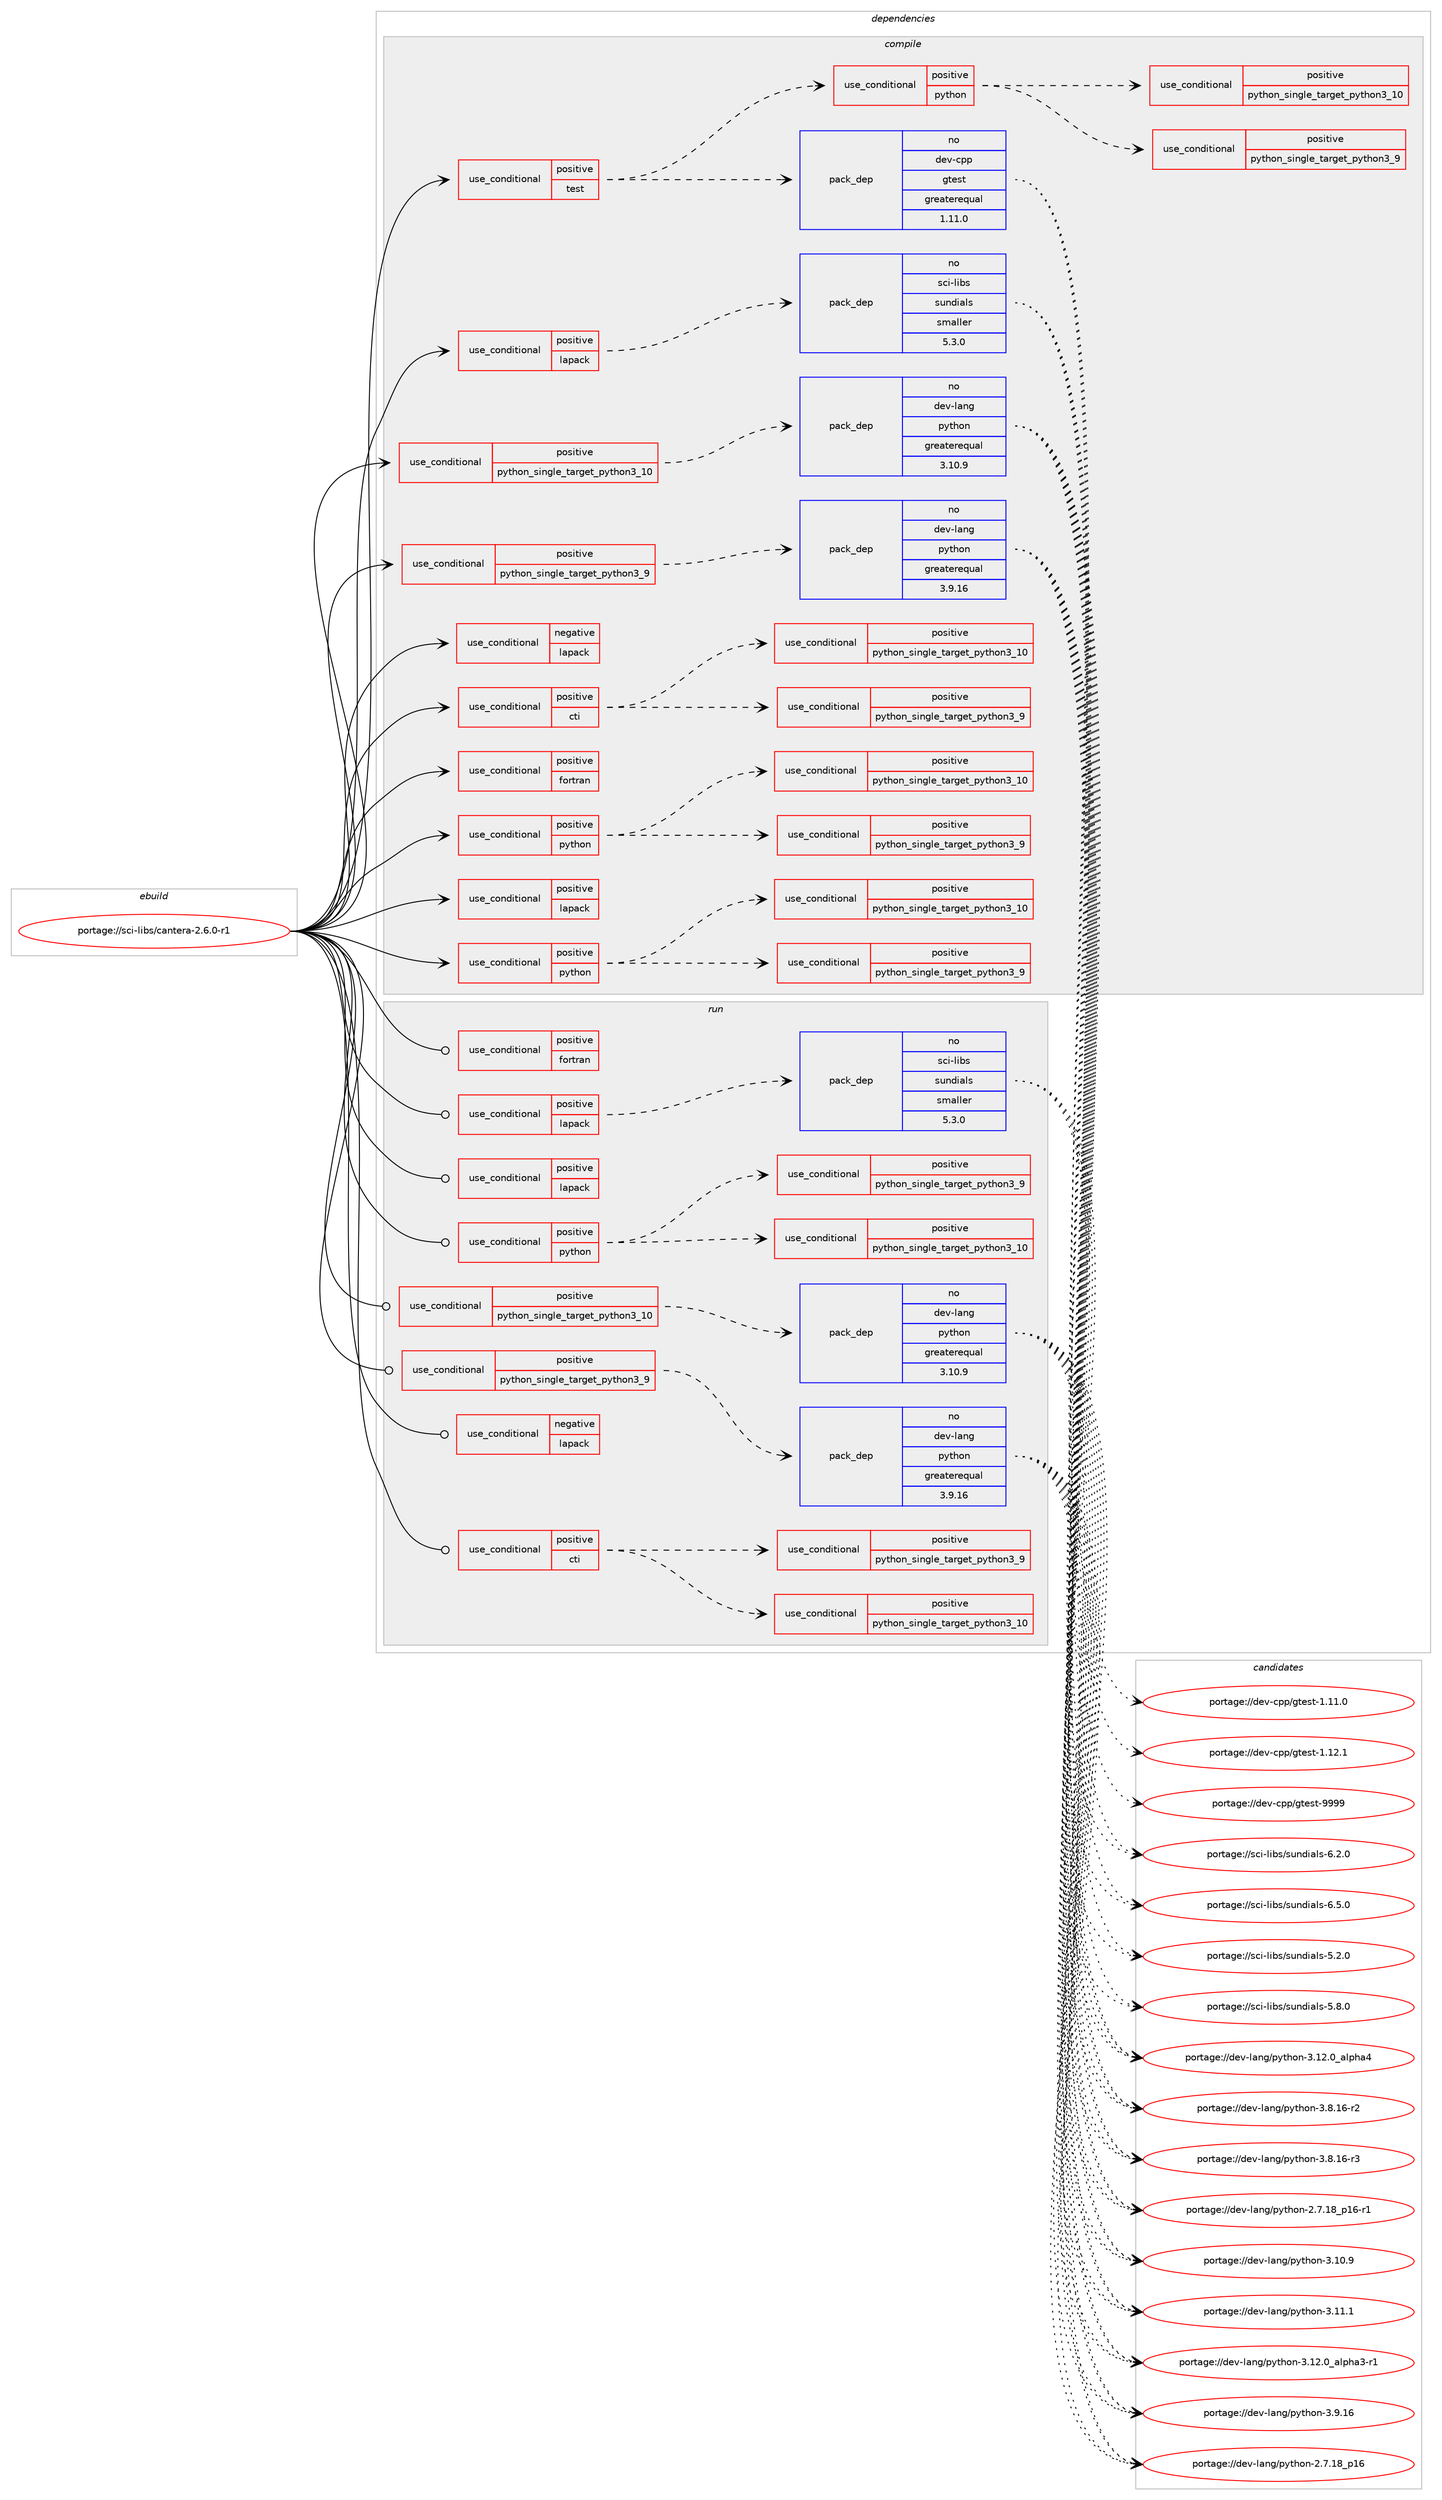 digraph prolog {

# *************
# Graph options
# *************

newrank=true;
concentrate=true;
compound=true;
graph [rankdir=LR,fontname=Helvetica,fontsize=10,ranksep=1.5];#, ranksep=2.5, nodesep=0.2];
edge  [arrowhead=vee];
node  [fontname=Helvetica,fontsize=10];

# **********
# The ebuild
# **********

subgraph cluster_leftcol {
color=gray;
rank=same;
label=<<i>ebuild</i>>;
id [label="portage://sci-libs/cantera-2.6.0-r1", color=red, width=4, href="../sci-libs/cantera-2.6.0-r1.svg"];
}

# ****************
# The dependencies
# ****************

subgraph cluster_midcol {
color=gray;
label=<<i>dependencies</i>>;
subgraph cluster_compile {
fillcolor="#eeeeee";
style=filled;
label=<<i>compile</i>>;
subgraph cond2057 {
dependency3161 [label=<<TABLE BORDER="0" CELLBORDER="1" CELLSPACING="0" CELLPADDING="4"><TR><TD ROWSPAN="3" CELLPADDING="10">use_conditional</TD></TR><TR><TD>negative</TD></TR><TR><TD>lapack</TD></TR></TABLE>>, shape=none, color=red];
# *** BEGIN UNKNOWN DEPENDENCY TYPE (TODO) ***
# dependency3161 -> package_dependency(portage://sci-libs/cantera-2.6.0-r1,install,no,sci-libs,sundials,none,[,,],[slot(0),equal],[])
# *** END UNKNOWN DEPENDENCY TYPE (TODO) ***

}
id:e -> dependency3161:w [weight=20,style="solid",arrowhead="vee"];
subgraph cond2058 {
dependency3162 [label=<<TABLE BORDER="0" CELLBORDER="1" CELLSPACING="0" CELLPADDING="4"><TR><TD ROWSPAN="3" CELLPADDING="10">use_conditional</TD></TR><TR><TD>positive</TD></TR><TR><TD>cti</TD></TR></TABLE>>, shape=none, color=red];
subgraph cond2059 {
dependency3163 [label=<<TABLE BORDER="0" CELLBORDER="1" CELLSPACING="0" CELLPADDING="4"><TR><TD ROWSPAN="3" CELLPADDING="10">use_conditional</TD></TR><TR><TD>positive</TD></TR><TR><TD>python_single_target_python3_9</TD></TR></TABLE>>, shape=none, color=red];
# *** BEGIN UNKNOWN DEPENDENCY TYPE (TODO) ***
# dependency3163 -> package_dependency(portage://sci-libs/cantera-2.6.0-r1,install,no,dev-python,ruamel-yaml,none,[,,],[],[use(enable(python_targets_python3_9),negative)])
# *** END UNKNOWN DEPENDENCY TYPE (TODO) ***

}
dependency3162:e -> dependency3163:w [weight=20,style="dashed",arrowhead="vee"];
subgraph cond2060 {
dependency3164 [label=<<TABLE BORDER="0" CELLBORDER="1" CELLSPACING="0" CELLPADDING="4"><TR><TD ROWSPAN="3" CELLPADDING="10">use_conditional</TD></TR><TR><TD>positive</TD></TR><TR><TD>python_single_target_python3_10</TD></TR></TABLE>>, shape=none, color=red];
# *** BEGIN UNKNOWN DEPENDENCY TYPE (TODO) ***
# dependency3164 -> package_dependency(portage://sci-libs/cantera-2.6.0-r1,install,no,dev-python,ruamel-yaml,none,[,,],[],[use(enable(python_targets_python3_10),negative)])
# *** END UNKNOWN DEPENDENCY TYPE (TODO) ***

}
dependency3162:e -> dependency3164:w [weight=20,style="dashed",arrowhead="vee"];
}
id:e -> dependency3162:w [weight=20,style="solid",arrowhead="vee"];
subgraph cond2061 {
dependency3165 [label=<<TABLE BORDER="0" CELLBORDER="1" CELLSPACING="0" CELLPADDING="4"><TR><TD ROWSPAN="3" CELLPADDING="10">use_conditional</TD></TR><TR><TD>positive</TD></TR><TR><TD>fortran</TD></TR></TABLE>>, shape=none, color=red];
# *** BEGIN UNKNOWN DEPENDENCY TYPE (TODO) ***
# dependency3165 -> package_dependency(portage://sci-libs/cantera-2.6.0-r1,install,no,virtual,fortran,none,[,,],[],[])
# *** END UNKNOWN DEPENDENCY TYPE (TODO) ***

}
id:e -> dependency3165:w [weight=20,style="solid",arrowhead="vee"];
subgraph cond2062 {
dependency3166 [label=<<TABLE BORDER="0" CELLBORDER="1" CELLSPACING="0" CELLPADDING="4"><TR><TD ROWSPAN="3" CELLPADDING="10">use_conditional</TD></TR><TR><TD>positive</TD></TR><TR><TD>lapack</TD></TR></TABLE>>, shape=none, color=red];
subgraph pack1070 {
dependency3167 [label=<<TABLE BORDER="0" CELLBORDER="1" CELLSPACING="0" CELLPADDING="4" WIDTH="220"><TR><TD ROWSPAN="6" CELLPADDING="30">pack_dep</TD></TR><TR><TD WIDTH="110">no</TD></TR><TR><TD>sci-libs</TD></TR><TR><TD>sundials</TD></TR><TR><TD>smaller</TD></TR><TR><TD>5.3.0</TD></TR></TABLE>>, shape=none, color=blue];
}
dependency3166:e -> dependency3167:w [weight=20,style="dashed",arrowhead="vee"];
}
id:e -> dependency3166:w [weight=20,style="solid",arrowhead="vee"];
subgraph cond2063 {
dependency3168 [label=<<TABLE BORDER="0" CELLBORDER="1" CELLSPACING="0" CELLPADDING="4"><TR><TD ROWSPAN="3" CELLPADDING="10">use_conditional</TD></TR><TR><TD>positive</TD></TR><TR><TD>lapack</TD></TR></TABLE>>, shape=none, color=red];
# *** BEGIN UNKNOWN DEPENDENCY TYPE (TODO) ***
# dependency3168 -> package_dependency(portage://sci-libs/cantera-2.6.0-r1,install,no,virtual,lapack,none,[,,],[],[])
# *** END UNKNOWN DEPENDENCY TYPE (TODO) ***

}
id:e -> dependency3168:w [weight=20,style="solid",arrowhead="vee"];
subgraph cond2064 {
dependency3169 [label=<<TABLE BORDER="0" CELLBORDER="1" CELLSPACING="0" CELLPADDING="4"><TR><TD ROWSPAN="3" CELLPADDING="10">use_conditional</TD></TR><TR><TD>positive</TD></TR><TR><TD>python</TD></TR></TABLE>>, shape=none, color=red];
subgraph cond2065 {
dependency3170 [label=<<TABLE BORDER="0" CELLBORDER="1" CELLSPACING="0" CELLPADDING="4"><TR><TD ROWSPAN="3" CELLPADDING="10">use_conditional</TD></TR><TR><TD>positive</TD></TR><TR><TD>python_single_target_python3_9</TD></TR></TABLE>>, shape=none, color=red];
# *** BEGIN UNKNOWN DEPENDENCY TYPE (TODO) ***
# dependency3170 -> package_dependency(portage://sci-libs/cantera-2.6.0-r1,install,no,dev-python,cython,none,[,,],[],[use(enable(python_targets_python3_9),negative)])
# *** END UNKNOWN DEPENDENCY TYPE (TODO) ***

# *** BEGIN UNKNOWN DEPENDENCY TYPE (TODO) ***
# dependency3170 -> package_dependency(portage://sci-libs/cantera-2.6.0-r1,install,no,dev-python,pip,none,[,,],[],[use(enable(python_targets_python3_9),negative)])
# *** END UNKNOWN DEPENDENCY TYPE (TODO) ***

}
dependency3169:e -> dependency3170:w [weight=20,style="dashed",arrowhead="vee"];
subgraph cond2066 {
dependency3171 [label=<<TABLE BORDER="0" CELLBORDER="1" CELLSPACING="0" CELLPADDING="4"><TR><TD ROWSPAN="3" CELLPADDING="10">use_conditional</TD></TR><TR><TD>positive</TD></TR><TR><TD>python_single_target_python3_10</TD></TR></TABLE>>, shape=none, color=red];
# *** BEGIN UNKNOWN DEPENDENCY TYPE (TODO) ***
# dependency3171 -> package_dependency(portage://sci-libs/cantera-2.6.0-r1,install,no,dev-python,cython,none,[,,],[],[use(enable(python_targets_python3_10),negative)])
# *** END UNKNOWN DEPENDENCY TYPE (TODO) ***

# *** BEGIN UNKNOWN DEPENDENCY TYPE (TODO) ***
# dependency3171 -> package_dependency(portage://sci-libs/cantera-2.6.0-r1,install,no,dev-python,pip,none,[,,],[],[use(enable(python_targets_python3_10),negative)])
# *** END UNKNOWN DEPENDENCY TYPE (TODO) ***

}
dependency3169:e -> dependency3171:w [weight=20,style="dashed",arrowhead="vee"];
}
id:e -> dependency3169:w [weight=20,style="solid",arrowhead="vee"];
subgraph cond2067 {
dependency3172 [label=<<TABLE BORDER="0" CELLBORDER="1" CELLSPACING="0" CELLPADDING="4"><TR><TD ROWSPAN="3" CELLPADDING="10">use_conditional</TD></TR><TR><TD>positive</TD></TR><TR><TD>python</TD></TR></TABLE>>, shape=none, color=red];
subgraph cond2068 {
dependency3173 [label=<<TABLE BORDER="0" CELLBORDER="1" CELLSPACING="0" CELLPADDING="4"><TR><TD ROWSPAN="3" CELLPADDING="10">use_conditional</TD></TR><TR><TD>positive</TD></TR><TR><TD>python_single_target_python3_9</TD></TR></TABLE>>, shape=none, color=red];
# *** BEGIN UNKNOWN DEPENDENCY TYPE (TODO) ***
# dependency3173 -> package_dependency(portage://sci-libs/cantera-2.6.0-r1,install,no,dev-python,numpy,none,[,,],[],[use(enable(python_targets_python3_9),negative)])
# *** END UNKNOWN DEPENDENCY TYPE (TODO) ***

}
dependency3172:e -> dependency3173:w [weight=20,style="dashed",arrowhead="vee"];
subgraph cond2069 {
dependency3174 [label=<<TABLE BORDER="0" CELLBORDER="1" CELLSPACING="0" CELLPADDING="4"><TR><TD ROWSPAN="3" CELLPADDING="10">use_conditional</TD></TR><TR><TD>positive</TD></TR><TR><TD>python_single_target_python3_10</TD></TR></TABLE>>, shape=none, color=red];
# *** BEGIN UNKNOWN DEPENDENCY TYPE (TODO) ***
# dependency3174 -> package_dependency(portage://sci-libs/cantera-2.6.0-r1,install,no,dev-python,numpy,none,[,,],[],[use(enable(python_targets_python3_10),negative)])
# *** END UNKNOWN DEPENDENCY TYPE (TODO) ***

}
dependency3172:e -> dependency3174:w [weight=20,style="dashed",arrowhead="vee"];
}
id:e -> dependency3172:w [weight=20,style="solid",arrowhead="vee"];
subgraph cond2070 {
dependency3175 [label=<<TABLE BORDER="0" CELLBORDER="1" CELLSPACING="0" CELLPADDING="4"><TR><TD ROWSPAN="3" CELLPADDING="10">use_conditional</TD></TR><TR><TD>positive</TD></TR><TR><TD>python_single_target_python3_10</TD></TR></TABLE>>, shape=none, color=red];
subgraph pack1071 {
dependency3176 [label=<<TABLE BORDER="0" CELLBORDER="1" CELLSPACING="0" CELLPADDING="4" WIDTH="220"><TR><TD ROWSPAN="6" CELLPADDING="30">pack_dep</TD></TR><TR><TD WIDTH="110">no</TD></TR><TR><TD>dev-lang</TD></TR><TR><TD>python</TD></TR><TR><TD>greaterequal</TD></TR><TR><TD>3.10.9</TD></TR></TABLE>>, shape=none, color=blue];
}
dependency3175:e -> dependency3176:w [weight=20,style="dashed",arrowhead="vee"];
}
id:e -> dependency3175:w [weight=20,style="solid",arrowhead="vee"];
subgraph cond2071 {
dependency3177 [label=<<TABLE BORDER="0" CELLBORDER="1" CELLSPACING="0" CELLPADDING="4"><TR><TD ROWSPAN="3" CELLPADDING="10">use_conditional</TD></TR><TR><TD>positive</TD></TR><TR><TD>python_single_target_python3_9</TD></TR></TABLE>>, shape=none, color=red];
subgraph pack1072 {
dependency3178 [label=<<TABLE BORDER="0" CELLBORDER="1" CELLSPACING="0" CELLPADDING="4" WIDTH="220"><TR><TD ROWSPAN="6" CELLPADDING="30">pack_dep</TD></TR><TR><TD WIDTH="110">no</TD></TR><TR><TD>dev-lang</TD></TR><TR><TD>python</TD></TR><TR><TD>greaterequal</TD></TR><TR><TD>3.9.16</TD></TR></TABLE>>, shape=none, color=blue];
}
dependency3177:e -> dependency3178:w [weight=20,style="dashed",arrowhead="vee"];
}
id:e -> dependency3177:w [weight=20,style="solid",arrowhead="vee"];
subgraph cond2072 {
dependency3179 [label=<<TABLE BORDER="0" CELLBORDER="1" CELLSPACING="0" CELLPADDING="4"><TR><TD ROWSPAN="3" CELLPADDING="10">use_conditional</TD></TR><TR><TD>positive</TD></TR><TR><TD>test</TD></TR></TABLE>>, shape=none, color=red];
subgraph pack1073 {
dependency3180 [label=<<TABLE BORDER="0" CELLBORDER="1" CELLSPACING="0" CELLPADDING="4" WIDTH="220"><TR><TD ROWSPAN="6" CELLPADDING="30">pack_dep</TD></TR><TR><TD WIDTH="110">no</TD></TR><TR><TD>dev-cpp</TD></TR><TR><TD>gtest</TD></TR><TR><TD>greaterequal</TD></TR><TR><TD>1.11.0</TD></TR></TABLE>>, shape=none, color=blue];
}
dependency3179:e -> dependency3180:w [weight=20,style="dashed",arrowhead="vee"];
subgraph cond2073 {
dependency3181 [label=<<TABLE BORDER="0" CELLBORDER="1" CELLSPACING="0" CELLPADDING="4"><TR><TD ROWSPAN="3" CELLPADDING="10">use_conditional</TD></TR><TR><TD>positive</TD></TR><TR><TD>python</TD></TR></TABLE>>, shape=none, color=red];
subgraph cond2074 {
dependency3182 [label=<<TABLE BORDER="0" CELLBORDER="1" CELLSPACING="0" CELLPADDING="4"><TR><TD ROWSPAN="3" CELLPADDING="10">use_conditional</TD></TR><TR><TD>positive</TD></TR><TR><TD>python_single_target_python3_9</TD></TR></TABLE>>, shape=none, color=red];
# *** BEGIN UNKNOWN DEPENDENCY TYPE (TODO) ***
# dependency3182 -> package_dependency(portage://sci-libs/cantera-2.6.0-r1,install,no,dev-python,h5py,none,[,,],[],[use(enable(python_targets_python3_9),negative)])
# *** END UNKNOWN DEPENDENCY TYPE (TODO) ***

# *** BEGIN UNKNOWN DEPENDENCY TYPE (TODO) ***
# dependency3182 -> package_dependency(portage://sci-libs/cantera-2.6.0-r1,install,no,dev-python,pandas,none,[,,],[],[use(enable(python_targets_python3_9),negative)])
# *** END UNKNOWN DEPENDENCY TYPE (TODO) ***

# *** BEGIN UNKNOWN DEPENDENCY TYPE (TODO) ***
# dependency3182 -> package_dependency(portage://sci-libs/cantera-2.6.0-r1,install,no,dev-python,pytest,none,[,,],[],[use(enable(python_targets_python3_9),negative)])
# *** END UNKNOWN DEPENDENCY TYPE (TODO) ***

# *** BEGIN UNKNOWN DEPENDENCY TYPE (TODO) ***
# dependency3182 -> package_dependency(portage://sci-libs/cantera-2.6.0-r1,install,no,dev-python,scipy,none,[,,],[],[use(enable(python_targets_python3_9),negative)])
# *** END UNKNOWN DEPENDENCY TYPE (TODO) ***

}
dependency3181:e -> dependency3182:w [weight=20,style="dashed",arrowhead="vee"];
subgraph cond2075 {
dependency3183 [label=<<TABLE BORDER="0" CELLBORDER="1" CELLSPACING="0" CELLPADDING="4"><TR><TD ROWSPAN="3" CELLPADDING="10">use_conditional</TD></TR><TR><TD>positive</TD></TR><TR><TD>python_single_target_python3_10</TD></TR></TABLE>>, shape=none, color=red];
# *** BEGIN UNKNOWN DEPENDENCY TYPE (TODO) ***
# dependency3183 -> package_dependency(portage://sci-libs/cantera-2.6.0-r1,install,no,dev-python,h5py,none,[,,],[],[use(enable(python_targets_python3_10),negative)])
# *** END UNKNOWN DEPENDENCY TYPE (TODO) ***

# *** BEGIN UNKNOWN DEPENDENCY TYPE (TODO) ***
# dependency3183 -> package_dependency(portage://sci-libs/cantera-2.6.0-r1,install,no,dev-python,pandas,none,[,,],[],[use(enable(python_targets_python3_10),negative)])
# *** END UNKNOWN DEPENDENCY TYPE (TODO) ***

# *** BEGIN UNKNOWN DEPENDENCY TYPE (TODO) ***
# dependency3183 -> package_dependency(portage://sci-libs/cantera-2.6.0-r1,install,no,dev-python,pytest,none,[,,],[],[use(enable(python_targets_python3_10),negative)])
# *** END UNKNOWN DEPENDENCY TYPE (TODO) ***

# *** BEGIN UNKNOWN DEPENDENCY TYPE (TODO) ***
# dependency3183 -> package_dependency(portage://sci-libs/cantera-2.6.0-r1,install,no,dev-python,scipy,none,[,,],[],[use(enable(python_targets_python3_10),negative)])
# *** END UNKNOWN DEPENDENCY TYPE (TODO) ***

}
dependency3181:e -> dependency3183:w [weight=20,style="dashed",arrowhead="vee"];
}
dependency3179:e -> dependency3181:w [weight=20,style="dashed",arrowhead="vee"];
}
id:e -> dependency3179:w [weight=20,style="solid",arrowhead="vee"];
# *** BEGIN UNKNOWN DEPENDENCY TYPE (TODO) ***
# id -> package_dependency(portage://sci-libs/cantera-2.6.0-r1,install,no,dev-cpp,eigen,none,[,,],[slot(3)],[])
# *** END UNKNOWN DEPENDENCY TYPE (TODO) ***

# *** BEGIN UNKNOWN DEPENDENCY TYPE (TODO) ***
# id -> package_dependency(portage://sci-libs/cantera-2.6.0-r1,install,no,dev-cpp,yaml-cpp,none,[,,],[],[])
# *** END UNKNOWN DEPENDENCY TYPE (TODO) ***

# *** BEGIN UNKNOWN DEPENDENCY TYPE (TODO) ***
# id -> package_dependency(portage://sci-libs/cantera-2.6.0-r1,install,no,dev-libs,boost,none,[,,],[],[])
# *** END UNKNOWN DEPENDENCY TYPE (TODO) ***

# *** BEGIN UNKNOWN DEPENDENCY TYPE (TODO) ***
# id -> package_dependency(portage://sci-libs/cantera-2.6.0-r1,install,no,dev-libs,libfmt,none,[,,],[],[])
# *** END UNKNOWN DEPENDENCY TYPE (TODO) ***

}
subgraph cluster_compileandrun {
fillcolor="#eeeeee";
style=filled;
label=<<i>compile and run</i>>;
}
subgraph cluster_run {
fillcolor="#eeeeee";
style=filled;
label=<<i>run</i>>;
subgraph cond2076 {
dependency3184 [label=<<TABLE BORDER="0" CELLBORDER="1" CELLSPACING="0" CELLPADDING="4"><TR><TD ROWSPAN="3" CELLPADDING="10">use_conditional</TD></TR><TR><TD>negative</TD></TR><TR><TD>lapack</TD></TR></TABLE>>, shape=none, color=red];
# *** BEGIN UNKNOWN DEPENDENCY TYPE (TODO) ***
# dependency3184 -> package_dependency(portage://sci-libs/cantera-2.6.0-r1,run,no,sci-libs,sundials,none,[,,],[slot(0),equal],[])
# *** END UNKNOWN DEPENDENCY TYPE (TODO) ***

}
id:e -> dependency3184:w [weight=20,style="solid",arrowhead="odot"];
subgraph cond2077 {
dependency3185 [label=<<TABLE BORDER="0" CELLBORDER="1" CELLSPACING="0" CELLPADDING="4"><TR><TD ROWSPAN="3" CELLPADDING="10">use_conditional</TD></TR><TR><TD>positive</TD></TR><TR><TD>cti</TD></TR></TABLE>>, shape=none, color=red];
subgraph cond2078 {
dependency3186 [label=<<TABLE BORDER="0" CELLBORDER="1" CELLSPACING="0" CELLPADDING="4"><TR><TD ROWSPAN="3" CELLPADDING="10">use_conditional</TD></TR><TR><TD>positive</TD></TR><TR><TD>python_single_target_python3_9</TD></TR></TABLE>>, shape=none, color=red];
# *** BEGIN UNKNOWN DEPENDENCY TYPE (TODO) ***
# dependency3186 -> package_dependency(portage://sci-libs/cantera-2.6.0-r1,run,no,dev-python,ruamel-yaml,none,[,,],[],[use(enable(python_targets_python3_9),negative)])
# *** END UNKNOWN DEPENDENCY TYPE (TODO) ***

}
dependency3185:e -> dependency3186:w [weight=20,style="dashed",arrowhead="vee"];
subgraph cond2079 {
dependency3187 [label=<<TABLE BORDER="0" CELLBORDER="1" CELLSPACING="0" CELLPADDING="4"><TR><TD ROWSPAN="3" CELLPADDING="10">use_conditional</TD></TR><TR><TD>positive</TD></TR><TR><TD>python_single_target_python3_10</TD></TR></TABLE>>, shape=none, color=red];
# *** BEGIN UNKNOWN DEPENDENCY TYPE (TODO) ***
# dependency3187 -> package_dependency(portage://sci-libs/cantera-2.6.0-r1,run,no,dev-python,ruamel-yaml,none,[,,],[],[use(enable(python_targets_python3_10),negative)])
# *** END UNKNOWN DEPENDENCY TYPE (TODO) ***

}
dependency3185:e -> dependency3187:w [weight=20,style="dashed",arrowhead="vee"];
}
id:e -> dependency3185:w [weight=20,style="solid",arrowhead="odot"];
subgraph cond2080 {
dependency3188 [label=<<TABLE BORDER="0" CELLBORDER="1" CELLSPACING="0" CELLPADDING="4"><TR><TD ROWSPAN="3" CELLPADDING="10">use_conditional</TD></TR><TR><TD>positive</TD></TR><TR><TD>fortran</TD></TR></TABLE>>, shape=none, color=red];
# *** BEGIN UNKNOWN DEPENDENCY TYPE (TODO) ***
# dependency3188 -> package_dependency(portage://sci-libs/cantera-2.6.0-r1,run,no,virtual,fortran,none,[,,],[],[])
# *** END UNKNOWN DEPENDENCY TYPE (TODO) ***

}
id:e -> dependency3188:w [weight=20,style="solid",arrowhead="odot"];
subgraph cond2081 {
dependency3189 [label=<<TABLE BORDER="0" CELLBORDER="1" CELLSPACING="0" CELLPADDING="4"><TR><TD ROWSPAN="3" CELLPADDING="10">use_conditional</TD></TR><TR><TD>positive</TD></TR><TR><TD>lapack</TD></TR></TABLE>>, shape=none, color=red];
subgraph pack1074 {
dependency3190 [label=<<TABLE BORDER="0" CELLBORDER="1" CELLSPACING="0" CELLPADDING="4" WIDTH="220"><TR><TD ROWSPAN="6" CELLPADDING="30">pack_dep</TD></TR><TR><TD WIDTH="110">no</TD></TR><TR><TD>sci-libs</TD></TR><TR><TD>sundials</TD></TR><TR><TD>smaller</TD></TR><TR><TD>5.3.0</TD></TR></TABLE>>, shape=none, color=blue];
}
dependency3189:e -> dependency3190:w [weight=20,style="dashed",arrowhead="vee"];
}
id:e -> dependency3189:w [weight=20,style="solid",arrowhead="odot"];
subgraph cond2082 {
dependency3191 [label=<<TABLE BORDER="0" CELLBORDER="1" CELLSPACING="0" CELLPADDING="4"><TR><TD ROWSPAN="3" CELLPADDING="10">use_conditional</TD></TR><TR><TD>positive</TD></TR><TR><TD>lapack</TD></TR></TABLE>>, shape=none, color=red];
# *** BEGIN UNKNOWN DEPENDENCY TYPE (TODO) ***
# dependency3191 -> package_dependency(portage://sci-libs/cantera-2.6.0-r1,run,no,virtual,lapack,none,[,,],[],[])
# *** END UNKNOWN DEPENDENCY TYPE (TODO) ***

}
id:e -> dependency3191:w [weight=20,style="solid",arrowhead="odot"];
subgraph cond2083 {
dependency3192 [label=<<TABLE BORDER="0" CELLBORDER="1" CELLSPACING="0" CELLPADDING="4"><TR><TD ROWSPAN="3" CELLPADDING="10">use_conditional</TD></TR><TR><TD>positive</TD></TR><TR><TD>python</TD></TR></TABLE>>, shape=none, color=red];
subgraph cond2084 {
dependency3193 [label=<<TABLE BORDER="0" CELLBORDER="1" CELLSPACING="0" CELLPADDING="4"><TR><TD ROWSPAN="3" CELLPADDING="10">use_conditional</TD></TR><TR><TD>positive</TD></TR><TR><TD>python_single_target_python3_9</TD></TR></TABLE>>, shape=none, color=red];
# *** BEGIN UNKNOWN DEPENDENCY TYPE (TODO) ***
# dependency3193 -> package_dependency(portage://sci-libs/cantera-2.6.0-r1,run,no,dev-python,numpy,none,[,,],[],[use(enable(python_targets_python3_9),negative)])
# *** END UNKNOWN DEPENDENCY TYPE (TODO) ***

}
dependency3192:e -> dependency3193:w [weight=20,style="dashed",arrowhead="vee"];
subgraph cond2085 {
dependency3194 [label=<<TABLE BORDER="0" CELLBORDER="1" CELLSPACING="0" CELLPADDING="4"><TR><TD ROWSPAN="3" CELLPADDING="10">use_conditional</TD></TR><TR><TD>positive</TD></TR><TR><TD>python_single_target_python3_10</TD></TR></TABLE>>, shape=none, color=red];
# *** BEGIN UNKNOWN DEPENDENCY TYPE (TODO) ***
# dependency3194 -> package_dependency(portage://sci-libs/cantera-2.6.0-r1,run,no,dev-python,numpy,none,[,,],[],[use(enable(python_targets_python3_10),negative)])
# *** END UNKNOWN DEPENDENCY TYPE (TODO) ***

}
dependency3192:e -> dependency3194:w [weight=20,style="dashed",arrowhead="vee"];
}
id:e -> dependency3192:w [weight=20,style="solid",arrowhead="odot"];
subgraph cond2086 {
dependency3195 [label=<<TABLE BORDER="0" CELLBORDER="1" CELLSPACING="0" CELLPADDING="4"><TR><TD ROWSPAN="3" CELLPADDING="10">use_conditional</TD></TR><TR><TD>positive</TD></TR><TR><TD>python_single_target_python3_10</TD></TR></TABLE>>, shape=none, color=red];
subgraph pack1075 {
dependency3196 [label=<<TABLE BORDER="0" CELLBORDER="1" CELLSPACING="0" CELLPADDING="4" WIDTH="220"><TR><TD ROWSPAN="6" CELLPADDING="30">pack_dep</TD></TR><TR><TD WIDTH="110">no</TD></TR><TR><TD>dev-lang</TD></TR><TR><TD>python</TD></TR><TR><TD>greaterequal</TD></TR><TR><TD>3.10.9</TD></TR></TABLE>>, shape=none, color=blue];
}
dependency3195:e -> dependency3196:w [weight=20,style="dashed",arrowhead="vee"];
}
id:e -> dependency3195:w [weight=20,style="solid",arrowhead="odot"];
subgraph cond2087 {
dependency3197 [label=<<TABLE BORDER="0" CELLBORDER="1" CELLSPACING="0" CELLPADDING="4"><TR><TD ROWSPAN="3" CELLPADDING="10">use_conditional</TD></TR><TR><TD>positive</TD></TR><TR><TD>python_single_target_python3_9</TD></TR></TABLE>>, shape=none, color=red];
subgraph pack1076 {
dependency3198 [label=<<TABLE BORDER="0" CELLBORDER="1" CELLSPACING="0" CELLPADDING="4" WIDTH="220"><TR><TD ROWSPAN="6" CELLPADDING="30">pack_dep</TD></TR><TR><TD WIDTH="110">no</TD></TR><TR><TD>dev-lang</TD></TR><TR><TD>python</TD></TR><TR><TD>greaterequal</TD></TR><TR><TD>3.9.16</TD></TR></TABLE>>, shape=none, color=blue];
}
dependency3197:e -> dependency3198:w [weight=20,style="dashed",arrowhead="vee"];
}
id:e -> dependency3197:w [weight=20,style="solid",arrowhead="odot"];
# *** BEGIN UNKNOWN DEPENDENCY TYPE (TODO) ***
# id -> package_dependency(portage://sci-libs/cantera-2.6.0-r1,run,no,dev-cpp,yaml-cpp,none,[,,],[],[])
# *** END UNKNOWN DEPENDENCY TYPE (TODO) ***

}
}

# **************
# The candidates
# **************

subgraph cluster_choices {
rank=same;
color=gray;
label=<<i>candidates</i>>;

subgraph choice1070 {
color=black;
nodesep=1;
choice1159910545108105981154711511711010010597108115455346504648 [label="portage://sci-libs/sundials-5.2.0", color=red, width=4,href="../sci-libs/sundials-5.2.0.svg"];
choice1159910545108105981154711511711010010597108115455346564648 [label="portage://sci-libs/sundials-5.8.0", color=red, width=4,href="../sci-libs/sundials-5.8.0.svg"];
choice1159910545108105981154711511711010010597108115455446504648 [label="portage://sci-libs/sundials-6.2.0", color=red, width=4,href="../sci-libs/sundials-6.2.0.svg"];
choice1159910545108105981154711511711010010597108115455446534648 [label="portage://sci-libs/sundials-6.5.0", color=red, width=4,href="../sci-libs/sundials-6.5.0.svg"];
dependency3167:e -> choice1159910545108105981154711511711010010597108115455346504648:w [style=dotted,weight="100"];
dependency3167:e -> choice1159910545108105981154711511711010010597108115455346564648:w [style=dotted,weight="100"];
dependency3167:e -> choice1159910545108105981154711511711010010597108115455446504648:w [style=dotted,weight="100"];
dependency3167:e -> choice1159910545108105981154711511711010010597108115455446534648:w [style=dotted,weight="100"];
}
subgraph choice1071 {
color=black;
nodesep=1;
choice10010111845108971101034711212111610411111045504655464956951124954 [label="portage://dev-lang/python-2.7.18_p16", color=red, width=4,href="../dev-lang/python-2.7.18_p16.svg"];
choice100101118451089711010347112121116104111110455046554649569511249544511449 [label="portage://dev-lang/python-2.7.18_p16-r1", color=red, width=4,href="../dev-lang/python-2.7.18_p16-r1.svg"];
choice10010111845108971101034711212111610411111045514649484657 [label="portage://dev-lang/python-3.10.9", color=red, width=4,href="../dev-lang/python-3.10.9.svg"];
choice10010111845108971101034711212111610411111045514649494649 [label="portage://dev-lang/python-3.11.1", color=red, width=4,href="../dev-lang/python-3.11.1.svg"];
choice10010111845108971101034711212111610411111045514649504648959710811210497514511449 [label="portage://dev-lang/python-3.12.0_alpha3-r1", color=red, width=4,href="../dev-lang/python-3.12.0_alpha3-r1.svg"];
choice1001011184510897110103471121211161041111104551464950464895971081121049752 [label="portage://dev-lang/python-3.12.0_alpha4", color=red, width=4,href="../dev-lang/python-3.12.0_alpha4.svg"];
choice100101118451089711010347112121116104111110455146564649544511450 [label="portage://dev-lang/python-3.8.16-r2", color=red, width=4,href="../dev-lang/python-3.8.16-r2.svg"];
choice100101118451089711010347112121116104111110455146564649544511451 [label="portage://dev-lang/python-3.8.16-r3", color=red, width=4,href="../dev-lang/python-3.8.16-r3.svg"];
choice10010111845108971101034711212111610411111045514657464954 [label="portage://dev-lang/python-3.9.16", color=red, width=4,href="../dev-lang/python-3.9.16.svg"];
dependency3176:e -> choice10010111845108971101034711212111610411111045504655464956951124954:w [style=dotted,weight="100"];
dependency3176:e -> choice100101118451089711010347112121116104111110455046554649569511249544511449:w [style=dotted,weight="100"];
dependency3176:e -> choice10010111845108971101034711212111610411111045514649484657:w [style=dotted,weight="100"];
dependency3176:e -> choice10010111845108971101034711212111610411111045514649494649:w [style=dotted,weight="100"];
dependency3176:e -> choice10010111845108971101034711212111610411111045514649504648959710811210497514511449:w [style=dotted,weight="100"];
dependency3176:e -> choice1001011184510897110103471121211161041111104551464950464895971081121049752:w [style=dotted,weight="100"];
dependency3176:e -> choice100101118451089711010347112121116104111110455146564649544511450:w [style=dotted,weight="100"];
dependency3176:e -> choice100101118451089711010347112121116104111110455146564649544511451:w [style=dotted,weight="100"];
dependency3176:e -> choice10010111845108971101034711212111610411111045514657464954:w [style=dotted,weight="100"];
}
subgraph choice1072 {
color=black;
nodesep=1;
choice10010111845108971101034711212111610411111045504655464956951124954 [label="portage://dev-lang/python-2.7.18_p16", color=red, width=4,href="../dev-lang/python-2.7.18_p16.svg"];
choice100101118451089711010347112121116104111110455046554649569511249544511449 [label="portage://dev-lang/python-2.7.18_p16-r1", color=red, width=4,href="../dev-lang/python-2.7.18_p16-r1.svg"];
choice10010111845108971101034711212111610411111045514649484657 [label="portage://dev-lang/python-3.10.9", color=red, width=4,href="../dev-lang/python-3.10.9.svg"];
choice10010111845108971101034711212111610411111045514649494649 [label="portage://dev-lang/python-3.11.1", color=red, width=4,href="../dev-lang/python-3.11.1.svg"];
choice10010111845108971101034711212111610411111045514649504648959710811210497514511449 [label="portage://dev-lang/python-3.12.0_alpha3-r1", color=red, width=4,href="../dev-lang/python-3.12.0_alpha3-r1.svg"];
choice1001011184510897110103471121211161041111104551464950464895971081121049752 [label="portage://dev-lang/python-3.12.0_alpha4", color=red, width=4,href="../dev-lang/python-3.12.0_alpha4.svg"];
choice100101118451089711010347112121116104111110455146564649544511450 [label="portage://dev-lang/python-3.8.16-r2", color=red, width=4,href="../dev-lang/python-3.8.16-r2.svg"];
choice100101118451089711010347112121116104111110455146564649544511451 [label="portage://dev-lang/python-3.8.16-r3", color=red, width=4,href="../dev-lang/python-3.8.16-r3.svg"];
choice10010111845108971101034711212111610411111045514657464954 [label="portage://dev-lang/python-3.9.16", color=red, width=4,href="../dev-lang/python-3.9.16.svg"];
dependency3178:e -> choice10010111845108971101034711212111610411111045504655464956951124954:w [style=dotted,weight="100"];
dependency3178:e -> choice100101118451089711010347112121116104111110455046554649569511249544511449:w [style=dotted,weight="100"];
dependency3178:e -> choice10010111845108971101034711212111610411111045514649484657:w [style=dotted,weight="100"];
dependency3178:e -> choice10010111845108971101034711212111610411111045514649494649:w [style=dotted,weight="100"];
dependency3178:e -> choice10010111845108971101034711212111610411111045514649504648959710811210497514511449:w [style=dotted,weight="100"];
dependency3178:e -> choice1001011184510897110103471121211161041111104551464950464895971081121049752:w [style=dotted,weight="100"];
dependency3178:e -> choice100101118451089711010347112121116104111110455146564649544511450:w [style=dotted,weight="100"];
dependency3178:e -> choice100101118451089711010347112121116104111110455146564649544511451:w [style=dotted,weight="100"];
dependency3178:e -> choice10010111845108971101034711212111610411111045514657464954:w [style=dotted,weight="100"];
}
subgraph choice1073 {
color=black;
nodesep=1;
choice10010111845991121124710311610111511645494649494648 [label="portage://dev-cpp/gtest-1.11.0", color=red, width=4,href="../dev-cpp/gtest-1.11.0.svg"];
choice10010111845991121124710311610111511645494649504649 [label="portage://dev-cpp/gtest-1.12.1", color=red, width=4,href="../dev-cpp/gtest-1.12.1.svg"];
choice1001011184599112112471031161011151164557575757 [label="portage://dev-cpp/gtest-9999", color=red, width=4,href="../dev-cpp/gtest-9999.svg"];
dependency3180:e -> choice10010111845991121124710311610111511645494649494648:w [style=dotted,weight="100"];
dependency3180:e -> choice10010111845991121124710311610111511645494649504649:w [style=dotted,weight="100"];
dependency3180:e -> choice1001011184599112112471031161011151164557575757:w [style=dotted,weight="100"];
}
subgraph choice1074 {
color=black;
nodesep=1;
choice1159910545108105981154711511711010010597108115455346504648 [label="portage://sci-libs/sundials-5.2.0", color=red, width=4,href="../sci-libs/sundials-5.2.0.svg"];
choice1159910545108105981154711511711010010597108115455346564648 [label="portage://sci-libs/sundials-5.8.0", color=red, width=4,href="../sci-libs/sundials-5.8.0.svg"];
choice1159910545108105981154711511711010010597108115455446504648 [label="portage://sci-libs/sundials-6.2.0", color=red, width=4,href="../sci-libs/sundials-6.2.0.svg"];
choice1159910545108105981154711511711010010597108115455446534648 [label="portage://sci-libs/sundials-6.5.0", color=red, width=4,href="../sci-libs/sundials-6.5.0.svg"];
dependency3190:e -> choice1159910545108105981154711511711010010597108115455346504648:w [style=dotted,weight="100"];
dependency3190:e -> choice1159910545108105981154711511711010010597108115455346564648:w [style=dotted,weight="100"];
dependency3190:e -> choice1159910545108105981154711511711010010597108115455446504648:w [style=dotted,weight="100"];
dependency3190:e -> choice1159910545108105981154711511711010010597108115455446534648:w [style=dotted,weight="100"];
}
subgraph choice1075 {
color=black;
nodesep=1;
choice10010111845108971101034711212111610411111045504655464956951124954 [label="portage://dev-lang/python-2.7.18_p16", color=red, width=4,href="../dev-lang/python-2.7.18_p16.svg"];
choice100101118451089711010347112121116104111110455046554649569511249544511449 [label="portage://dev-lang/python-2.7.18_p16-r1", color=red, width=4,href="../dev-lang/python-2.7.18_p16-r1.svg"];
choice10010111845108971101034711212111610411111045514649484657 [label="portage://dev-lang/python-3.10.9", color=red, width=4,href="../dev-lang/python-3.10.9.svg"];
choice10010111845108971101034711212111610411111045514649494649 [label="portage://dev-lang/python-3.11.1", color=red, width=4,href="../dev-lang/python-3.11.1.svg"];
choice10010111845108971101034711212111610411111045514649504648959710811210497514511449 [label="portage://dev-lang/python-3.12.0_alpha3-r1", color=red, width=4,href="../dev-lang/python-3.12.0_alpha3-r1.svg"];
choice1001011184510897110103471121211161041111104551464950464895971081121049752 [label="portage://dev-lang/python-3.12.0_alpha4", color=red, width=4,href="../dev-lang/python-3.12.0_alpha4.svg"];
choice100101118451089711010347112121116104111110455146564649544511450 [label="portage://dev-lang/python-3.8.16-r2", color=red, width=4,href="../dev-lang/python-3.8.16-r2.svg"];
choice100101118451089711010347112121116104111110455146564649544511451 [label="portage://dev-lang/python-3.8.16-r3", color=red, width=4,href="../dev-lang/python-3.8.16-r3.svg"];
choice10010111845108971101034711212111610411111045514657464954 [label="portage://dev-lang/python-3.9.16", color=red, width=4,href="../dev-lang/python-3.9.16.svg"];
dependency3196:e -> choice10010111845108971101034711212111610411111045504655464956951124954:w [style=dotted,weight="100"];
dependency3196:e -> choice100101118451089711010347112121116104111110455046554649569511249544511449:w [style=dotted,weight="100"];
dependency3196:e -> choice10010111845108971101034711212111610411111045514649484657:w [style=dotted,weight="100"];
dependency3196:e -> choice10010111845108971101034711212111610411111045514649494649:w [style=dotted,weight="100"];
dependency3196:e -> choice10010111845108971101034711212111610411111045514649504648959710811210497514511449:w [style=dotted,weight="100"];
dependency3196:e -> choice1001011184510897110103471121211161041111104551464950464895971081121049752:w [style=dotted,weight="100"];
dependency3196:e -> choice100101118451089711010347112121116104111110455146564649544511450:w [style=dotted,weight="100"];
dependency3196:e -> choice100101118451089711010347112121116104111110455146564649544511451:w [style=dotted,weight="100"];
dependency3196:e -> choice10010111845108971101034711212111610411111045514657464954:w [style=dotted,weight="100"];
}
subgraph choice1076 {
color=black;
nodesep=1;
choice10010111845108971101034711212111610411111045504655464956951124954 [label="portage://dev-lang/python-2.7.18_p16", color=red, width=4,href="../dev-lang/python-2.7.18_p16.svg"];
choice100101118451089711010347112121116104111110455046554649569511249544511449 [label="portage://dev-lang/python-2.7.18_p16-r1", color=red, width=4,href="../dev-lang/python-2.7.18_p16-r1.svg"];
choice10010111845108971101034711212111610411111045514649484657 [label="portage://dev-lang/python-3.10.9", color=red, width=4,href="../dev-lang/python-3.10.9.svg"];
choice10010111845108971101034711212111610411111045514649494649 [label="portage://dev-lang/python-3.11.1", color=red, width=4,href="../dev-lang/python-3.11.1.svg"];
choice10010111845108971101034711212111610411111045514649504648959710811210497514511449 [label="portage://dev-lang/python-3.12.0_alpha3-r1", color=red, width=4,href="../dev-lang/python-3.12.0_alpha3-r1.svg"];
choice1001011184510897110103471121211161041111104551464950464895971081121049752 [label="portage://dev-lang/python-3.12.0_alpha4", color=red, width=4,href="../dev-lang/python-3.12.0_alpha4.svg"];
choice100101118451089711010347112121116104111110455146564649544511450 [label="portage://dev-lang/python-3.8.16-r2", color=red, width=4,href="../dev-lang/python-3.8.16-r2.svg"];
choice100101118451089711010347112121116104111110455146564649544511451 [label="portage://dev-lang/python-3.8.16-r3", color=red, width=4,href="../dev-lang/python-3.8.16-r3.svg"];
choice10010111845108971101034711212111610411111045514657464954 [label="portage://dev-lang/python-3.9.16", color=red, width=4,href="../dev-lang/python-3.9.16.svg"];
dependency3198:e -> choice10010111845108971101034711212111610411111045504655464956951124954:w [style=dotted,weight="100"];
dependency3198:e -> choice100101118451089711010347112121116104111110455046554649569511249544511449:w [style=dotted,weight="100"];
dependency3198:e -> choice10010111845108971101034711212111610411111045514649484657:w [style=dotted,weight="100"];
dependency3198:e -> choice10010111845108971101034711212111610411111045514649494649:w [style=dotted,weight="100"];
dependency3198:e -> choice10010111845108971101034711212111610411111045514649504648959710811210497514511449:w [style=dotted,weight="100"];
dependency3198:e -> choice1001011184510897110103471121211161041111104551464950464895971081121049752:w [style=dotted,weight="100"];
dependency3198:e -> choice100101118451089711010347112121116104111110455146564649544511450:w [style=dotted,weight="100"];
dependency3198:e -> choice100101118451089711010347112121116104111110455146564649544511451:w [style=dotted,weight="100"];
dependency3198:e -> choice10010111845108971101034711212111610411111045514657464954:w [style=dotted,weight="100"];
}
}

}
